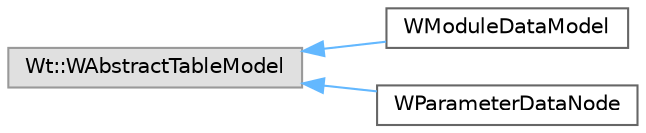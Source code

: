 digraph "Graphical Class Hierarchy"
{
 // LATEX_PDF_SIZE
  bgcolor="transparent";
  edge [fontname=Helvetica,fontsize=10,labelfontname=Helvetica,labelfontsize=10];
  node [fontname=Helvetica,fontsize=10,shape=box,height=0.2,width=0.4];
  rankdir="LR";
  Node0 [id="Node000000",label="Wt::WAbstractTableModel",height=0.2,width=0.4,color="grey60", fillcolor="#E0E0E0", style="filled",tooltip=" "];
  Node0 -> Node1 [id="edge606_Node000000_Node000001",dir="back",color="steelblue1",style="solid",tooltip=" "];
  Node1 [id="Node000001",label="WModuleDataModel",height=0.2,width=0.4,color="grey40", fillcolor="white", style="filled",URL="$class_w_module_data_model.html",tooltip=" "];
  Node0 -> Node2 [id="edge607_Node000000_Node000002",dir="back",color="steelblue1",style="solid",tooltip=" "];
  Node2 [id="Node000002",label="WParameterDataNode",height=0.2,width=0.4,color="grey40", fillcolor="white", style="filled",URL="$class_w_parameter_data_node.html",tooltip=" "];
}
